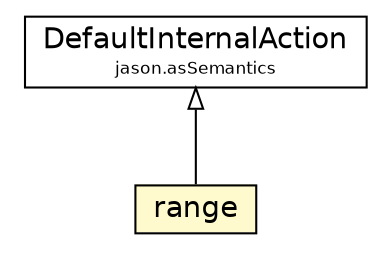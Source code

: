 #!/usr/local/bin/dot
#
# Class diagram 
# Generated by UMLGraph version 5.1 (http://www.umlgraph.org/)
#

digraph G {
	edge [fontname="Helvetica",fontsize=10,labelfontname="Helvetica",labelfontsize=10];
	node [fontname="Helvetica",fontsize=10,shape=plaintext];
	nodesep=0.25;
	ranksep=0.5;
	// jason.asSemantics.DefaultInternalAction
	c51555 [label=<<table title="jason.asSemantics.DefaultInternalAction" border="0" cellborder="1" cellspacing="0" cellpadding="2" port="p" href="../asSemantics/DefaultInternalAction.html">
		<tr><td><table border="0" cellspacing="0" cellpadding="1">
<tr><td align="center" balign="center"> DefaultInternalAction </td></tr>
<tr><td align="center" balign="center"><font point-size="8.0"> jason.asSemantics </font></td></tr>
		</table></td></tr>
		</table>>, fontname="Helvetica", fontcolor="black", fontsize=14.0];
	// jason.stdlib.range
	c51727 [label=<<table title="jason.stdlib.range" border="0" cellborder="1" cellspacing="0" cellpadding="2" port="p" bgcolor="lemonChiffon" href="./range.html">
		<tr><td><table border="0" cellspacing="0" cellpadding="1">
<tr><td align="center" balign="center"> range </td></tr>
		</table></td></tr>
		</table>>, fontname="Helvetica", fontcolor="black", fontsize=14.0];
	//jason.stdlib.range extends jason.asSemantics.DefaultInternalAction
	c51555:p -> c51727:p [dir=back,arrowtail=empty];
}


